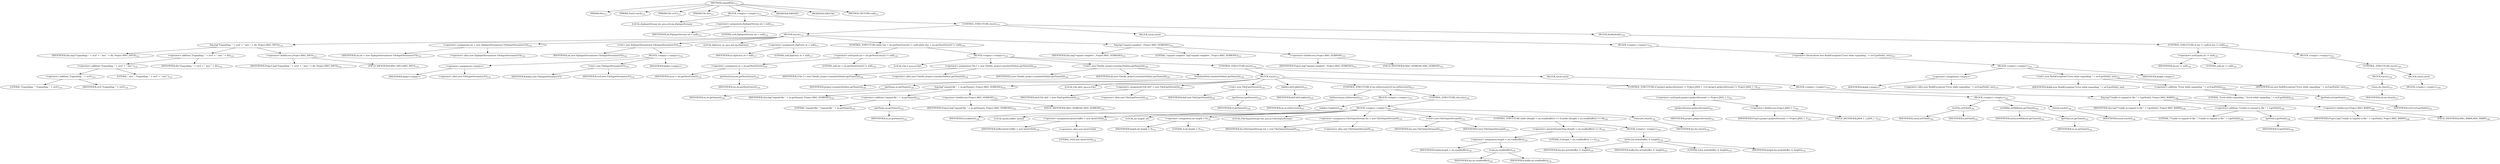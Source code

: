 digraph "expandFile" {  
"158" [label = <(METHOD,expandFile)<SUB>111</SUB>> ]
"12" [label = <(PARAM,this)<SUB>111</SUB>> ]
"159" [label = <(PARAM,Touch touch)<SUB>111</SUB>> ]
"160" [label = <(PARAM,File srcF)<SUB>111</SUB>> ]
"161" [label = <(PARAM,File dir)<SUB>111</SUB>> ]
"162" [label = <(BLOCK,&lt;empty&gt;,&lt;empty&gt;)<SUB>111</SUB>> ]
"14" [label = <(LOCAL,ZipInputStream zis: java.util.zip.ZipInputStream)> ]
"163" [label = <(&lt;operator&gt;.assignment,ZipInputStream zis = null)<SUB>112</SUB>> ]
"164" [label = <(IDENTIFIER,zis,ZipInputStream zis = null)<SUB>112</SUB>> ]
"165" [label = <(LITERAL,null,ZipInputStream zis = null)<SUB>112</SUB>> ]
"166" [label = <(CONTROL_STRUCTURE,try,try)<SUB>113</SUB>> ]
"167" [label = <(BLOCK,try,try)<SUB>113</SUB>> ]
"168" [label = <(log,log(&quot;Expanding: &quot; + srcF + &quot; into &quot; + dir, Project.MSG_INFO))<SUB>114</SUB>> ]
"11" [label = <(IDENTIFIER,this,log(&quot;Expanding: &quot; + srcF + &quot; into &quot; + dir, Project.MSG_INFO))<SUB>114</SUB>> ]
"169" [label = <(&lt;operator&gt;.addition,&quot;Expanding: &quot; + srcF + &quot; into &quot; + dir)<SUB>114</SUB>> ]
"170" [label = <(&lt;operator&gt;.addition,&quot;Expanding: &quot; + srcF + &quot; into &quot;)<SUB>114</SUB>> ]
"171" [label = <(&lt;operator&gt;.addition,&quot;Expanding: &quot; + srcF)<SUB>114</SUB>> ]
"172" [label = <(LITERAL,&quot;Expanding: &quot;,&quot;Expanding: &quot; + srcF)<SUB>114</SUB>> ]
"173" [label = <(IDENTIFIER,srcF,&quot;Expanding: &quot; + srcF)<SUB>114</SUB>> ]
"174" [label = <(LITERAL,&quot; into &quot;,&quot;Expanding: &quot; + srcF + &quot; into &quot;)<SUB>114</SUB>> ]
"175" [label = <(IDENTIFIER,dir,&quot;Expanding: &quot; + srcF + &quot; into &quot; + dir)<SUB>114</SUB>> ]
"176" [label = <(&lt;operator&gt;.fieldAccess,Project.MSG_INFO)<SUB>114</SUB>> ]
"177" [label = <(IDENTIFIER,Project,log(&quot;Expanding: &quot; + srcF + &quot; into &quot; + dir, Project.MSG_INFO))<SUB>114</SUB>> ]
"178" [label = <(FIELD_IDENTIFIER,MSG_INFO,MSG_INFO)<SUB>114</SUB>> ]
"179" [label = <(&lt;operator&gt;.assignment,zis = new ZipInputStream(new FileInputStream(srcF)))<SUB>116</SUB>> ]
"180" [label = <(IDENTIFIER,zis,zis = new ZipInputStream(new FileInputStream(srcF)))<SUB>116</SUB>> ]
"181" [label = <(&lt;operator&gt;.alloc,new ZipInputStream(new FileInputStream(srcF)))<SUB>116</SUB>> ]
"182" [label = <(&lt;init&gt;,new ZipInputStream(new FileInputStream(srcF)))<SUB>116</SUB>> ]
"13" [label = <(IDENTIFIER,zis,new ZipInputStream(new FileInputStream(srcF)))<SUB>116</SUB>> ]
"183" [label = <(BLOCK,&lt;empty&gt;,&lt;empty&gt;)<SUB>116</SUB>> ]
"184" [label = <(&lt;operator&gt;.assignment,&lt;empty&gt;)> ]
"185" [label = <(IDENTIFIER,$obj3,&lt;empty&gt;)> ]
"186" [label = <(&lt;operator&gt;.alloc,new FileInputStream(srcF))<SUB>116</SUB>> ]
"187" [label = <(&lt;init&gt;,new FileInputStream(srcF))<SUB>116</SUB>> ]
"188" [label = <(IDENTIFIER,$obj3,new FileInputStream(srcF))> ]
"189" [label = <(IDENTIFIER,srcF,new FileInputStream(srcF))<SUB>116</SUB>> ]
"190" [label = <(IDENTIFIER,$obj3,&lt;empty&gt;)> ]
"191" [label = <(LOCAL,ZipEntry ze: java.util.zip.ZipEntry)> ]
"192" [label = <(&lt;operator&gt;.assignment,ZipEntry ze = null)<SUB>117</SUB>> ]
"193" [label = <(IDENTIFIER,ze,ZipEntry ze = null)<SUB>117</SUB>> ]
"194" [label = <(LITERAL,null,ZipEntry ze = null)<SUB>117</SUB>> ]
"195" [label = <(CONTROL_STRUCTURE,while ((ze = zis.getNextEntry()) != null),while ((ze = zis.getNextEntry()) != null))<SUB>119</SUB>> ]
"196" [label = <(&lt;operator&gt;.notEquals,(ze = zis.getNextEntry()) != null)<SUB>119</SUB>> ]
"197" [label = <(&lt;operator&gt;.assignment,ze = zis.getNextEntry())<SUB>119</SUB>> ]
"198" [label = <(IDENTIFIER,ze,ze = zis.getNextEntry())<SUB>119</SUB>> ]
"199" [label = <(getNextEntry,zis.getNextEntry())<SUB>119</SUB>> ]
"200" [label = <(IDENTIFIER,zis,zis.getNextEntry())<SUB>119</SUB>> ]
"201" [label = <(LITERAL,null,(ze = zis.getNextEntry()) != null)<SUB>119</SUB>> ]
"202" [label = <(BLOCK,&lt;empty&gt;,&lt;empty&gt;)<SUB>119</SUB>> ]
"16" [label = <(LOCAL,File f: java.io.File)> ]
"203" [label = <(&lt;operator&gt;.assignment,File f = new File(dir, project.translatePath(ze.getName())))<SUB>120</SUB>> ]
"204" [label = <(IDENTIFIER,f,File f = new File(dir, project.translatePath(ze.getName())))<SUB>120</SUB>> ]
"205" [label = <(&lt;operator&gt;.alloc,new File(dir, project.translatePath(ze.getName())))<SUB>120</SUB>> ]
"206" [label = <(&lt;init&gt;,new File(dir, project.translatePath(ze.getName())))<SUB>120</SUB>> ]
"15" [label = <(IDENTIFIER,f,new File(dir, project.translatePath(ze.getName())))<SUB>120</SUB>> ]
"207" [label = <(IDENTIFIER,dir,new File(dir, project.translatePath(ze.getName())))<SUB>120</SUB>> ]
"208" [label = <(translatePath,translatePath(ze.getName()))<SUB>120</SUB>> ]
"209" [label = <(IDENTIFIER,project,translatePath(ze.getName()))<SUB>120</SUB>> ]
"210" [label = <(getName,ze.getName())<SUB>120</SUB>> ]
"211" [label = <(IDENTIFIER,ze,ze.getName())<SUB>120</SUB>> ]
"212" [label = <(CONTROL_STRUCTURE,try,try)<SUB>121</SUB>> ]
"213" [label = <(BLOCK,try,try)<SUB>121</SUB>> ]
"214" [label = <(log,log(&quot;expand-file &quot; + ze.getName(), Project.MSG_VERBOSE))<SUB>122</SUB>> ]
"17" [label = <(IDENTIFIER,this,log(&quot;expand-file &quot; + ze.getName(), Project.MSG_VERBOSE))<SUB>122</SUB>> ]
"215" [label = <(&lt;operator&gt;.addition,&quot;expand-file &quot; + ze.getName())<SUB>122</SUB>> ]
"216" [label = <(LITERAL,&quot;expand-file &quot;,&quot;expand-file &quot; + ze.getName())<SUB>122</SUB>> ]
"217" [label = <(getName,ze.getName())<SUB>122</SUB>> ]
"218" [label = <(IDENTIFIER,ze,ze.getName())<SUB>122</SUB>> ]
"219" [label = <(&lt;operator&gt;.fieldAccess,Project.MSG_VERBOSE)<SUB>122</SUB>> ]
"220" [label = <(IDENTIFIER,Project,log(&quot;expand-file &quot; + ze.getName(), Project.MSG_VERBOSE))<SUB>122</SUB>> ]
"221" [label = <(FIELD_IDENTIFIER,MSG_VERBOSE,MSG_VERBOSE)<SUB>122</SUB>> ]
"19" [label = <(LOCAL,File dirF: java.io.File)> ]
"222" [label = <(&lt;operator&gt;.assignment,File dirF = new File(f.getParent()))<SUB>124</SUB>> ]
"223" [label = <(IDENTIFIER,dirF,File dirF = new File(f.getParent()))<SUB>124</SUB>> ]
"224" [label = <(&lt;operator&gt;.alloc,new File(f.getParent()))<SUB>124</SUB>> ]
"225" [label = <(&lt;init&gt;,new File(f.getParent()))<SUB>124</SUB>> ]
"18" [label = <(IDENTIFIER,dirF,new File(f.getParent()))<SUB>124</SUB>> ]
"226" [label = <(getParent,f.getParent())<SUB>124</SUB>> ]
"227" [label = <(IDENTIFIER,f,f.getParent())<SUB>124</SUB>> ]
"228" [label = <(mkdirs,dirF.mkdirs())<SUB>125</SUB>> ]
"229" [label = <(IDENTIFIER,dirF,dirF.mkdirs())<SUB>125</SUB>> ]
"230" [label = <(CONTROL_STRUCTURE,if (ze.isDirectory()),if (ze.isDirectory()))<SUB>127</SUB>> ]
"231" [label = <(isDirectory,ze.isDirectory())<SUB>127</SUB>> ]
"232" [label = <(IDENTIFIER,ze,ze.isDirectory())<SUB>127</SUB>> ]
"233" [label = <(BLOCK,&lt;empty&gt;,&lt;empty&gt;)<SUB>127</SUB>> ]
"234" [label = <(mkdirs,f.mkdirs())<SUB>128</SUB>> ]
"235" [label = <(IDENTIFIER,f,f.mkdirs())<SUB>128</SUB>> ]
"236" [label = <(CONTROL_STRUCTURE,else,else)<SUB>129</SUB>> ]
"237" [label = <(BLOCK,&lt;empty&gt;,&lt;empty&gt;)<SUB>129</SUB>> ]
"238" [label = <(LOCAL,byte[] buffer: byte[])> ]
"239" [label = <(&lt;operator&gt;.assignment,byte[] buffer = new byte[1024])<SUB>130</SUB>> ]
"240" [label = <(IDENTIFIER,buffer,byte[] buffer = new byte[1024])<SUB>130</SUB>> ]
"241" [label = <(&lt;operator&gt;.alloc,new byte[1024])> ]
"242" [label = <(LITERAL,1024,new byte[1024])<SUB>130</SUB>> ]
"243" [label = <(LOCAL,int length: int)> ]
"244" [label = <(&lt;operator&gt;.assignment,int length = 0)<SUB>131</SUB>> ]
"245" [label = <(IDENTIFIER,length,int length = 0)<SUB>131</SUB>> ]
"246" [label = <(LITERAL,0,int length = 0)<SUB>131</SUB>> ]
"21" [label = <(LOCAL,FileOutputStream fos: java.io.FileOutputStream)> ]
"247" [label = <(&lt;operator&gt;.assignment,FileOutputStream fos = new FileOutputStream(f))<SUB>132</SUB>> ]
"248" [label = <(IDENTIFIER,fos,FileOutputStream fos = new FileOutputStream(f))<SUB>132</SUB>> ]
"249" [label = <(&lt;operator&gt;.alloc,new FileOutputStream(f))<SUB>132</SUB>> ]
"250" [label = <(&lt;init&gt;,new FileOutputStream(f))<SUB>132</SUB>> ]
"20" [label = <(IDENTIFIER,fos,new FileOutputStream(f))<SUB>132</SUB>> ]
"251" [label = <(IDENTIFIER,f,new FileOutputStream(f))<SUB>132</SUB>> ]
"252" [label = <(CONTROL_STRUCTURE,while ((length = zis.read(buffer)) &gt;= 0),while ((length = zis.read(buffer)) &gt;= 0))<SUB>134</SUB>> ]
"253" [label = <(&lt;operator&gt;.greaterEqualsThan,(length = zis.read(buffer)) &gt;= 0)<SUB>134</SUB>> ]
"254" [label = <(&lt;operator&gt;.assignment,length = zis.read(buffer))<SUB>134</SUB>> ]
"255" [label = <(IDENTIFIER,length,length = zis.read(buffer))<SUB>134</SUB>> ]
"256" [label = <(read,zis.read(buffer))<SUB>134</SUB>> ]
"257" [label = <(IDENTIFIER,zis,zis.read(buffer))<SUB>134</SUB>> ]
"258" [label = <(IDENTIFIER,buffer,zis.read(buffer))<SUB>134</SUB>> ]
"259" [label = <(LITERAL,0,(length = zis.read(buffer)) &gt;= 0)<SUB>134</SUB>> ]
"260" [label = <(BLOCK,&lt;empty&gt;,&lt;empty&gt;)<SUB>134</SUB>> ]
"261" [label = <(write,fos.write(buffer, 0, length))<SUB>135</SUB>> ]
"262" [label = <(IDENTIFIER,fos,fos.write(buffer, 0, length))<SUB>135</SUB>> ]
"263" [label = <(IDENTIFIER,buffer,fos.write(buffer, 0, length))<SUB>135</SUB>> ]
"264" [label = <(LITERAL,0,fos.write(buffer, 0, length))<SUB>135</SUB>> ]
"265" [label = <(IDENTIFIER,length,fos.write(buffer, 0, length))<SUB>135</SUB>> ]
"266" [label = <(close,fos.close())<SUB>138</SUB>> ]
"267" [label = <(IDENTIFIER,fos,fos.close())<SUB>138</SUB>> ]
"268" [label = <(CONTROL_STRUCTURE,if (project.getJavaVersion() != Project.JAVA_1_1),if (project.getJavaVersion() != Project.JAVA_1_1))<SUB>141</SUB>> ]
"269" [label = <(&lt;operator&gt;.notEquals,project.getJavaVersion() != Project.JAVA_1_1)<SUB>141</SUB>> ]
"270" [label = <(getJavaVersion,getJavaVersion())<SUB>141</SUB>> ]
"271" [label = <(IDENTIFIER,project,getJavaVersion())<SUB>141</SUB>> ]
"272" [label = <(&lt;operator&gt;.fieldAccess,Project.JAVA_1_1)<SUB>141</SUB>> ]
"273" [label = <(IDENTIFIER,Project,project.getJavaVersion() != Project.JAVA_1_1)<SUB>141</SUB>> ]
"274" [label = <(FIELD_IDENTIFIER,JAVA_1_1,JAVA_1_1)<SUB>141</SUB>> ]
"275" [label = <(BLOCK,&lt;empty&gt;,&lt;empty&gt;)<SUB>141</SUB>> ]
"276" [label = <(setFile,setFile(f))<SUB>142</SUB>> ]
"277" [label = <(IDENTIFIER,touch,setFile(f))<SUB>142</SUB>> ]
"278" [label = <(IDENTIFIER,f,setFile(f))<SUB>142</SUB>> ]
"279" [label = <(setMillis,setMillis(ze.getTime()))<SUB>143</SUB>> ]
"280" [label = <(IDENTIFIER,touch,setMillis(ze.getTime()))<SUB>143</SUB>> ]
"281" [label = <(getTime,ze.getTime())<SUB>143</SUB>> ]
"282" [label = <(IDENTIFIER,ze,ze.getTime())<SUB>143</SUB>> ]
"283" [label = <(touch,touch())<SUB>144</SUB>> ]
"284" [label = <(IDENTIFIER,touch,touch())<SUB>144</SUB>> ]
"285" [label = <(BLOCK,catch,catch)> ]
"286" [label = <(BLOCK,&lt;empty&gt;,&lt;empty&gt;)<SUB>147</SUB>> ]
"287" [label = <(log,log(&quot;Unable to expand to file &quot; + f.getPath(), Project.MSG_WARN))<SUB>148</SUB>> ]
"22" [label = <(IDENTIFIER,this,log(&quot;Unable to expand to file &quot; + f.getPath(), Project.MSG_WARN))<SUB>148</SUB>> ]
"288" [label = <(&lt;operator&gt;.addition,&quot;Unable to expand to file &quot; + f.getPath())<SUB>148</SUB>> ]
"289" [label = <(LITERAL,&quot;Unable to expand to file &quot;,&quot;Unable to expand to file &quot; + f.getPath())<SUB>148</SUB>> ]
"290" [label = <(getPath,f.getPath())<SUB>148</SUB>> ]
"291" [label = <(IDENTIFIER,f,f.getPath())<SUB>148</SUB>> ]
"292" [label = <(&lt;operator&gt;.fieldAccess,Project.MSG_WARN)<SUB>148</SUB>> ]
"293" [label = <(IDENTIFIER,Project,log(&quot;Unable to expand to file &quot; + f.getPath(), Project.MSG_WARN))<SUB>148</SUB>> ]
"294" [label = <(FIELD_IDENTIFIER,MSG_WARN,MSG_WARN)<SUB>148</SUB>> ]
"295" [label = <(log,log(&quot;expand complete&quot;, Project.MSG_VERBOSE))<SUB>151</SUB>> ]
"23" [label = <(IDENTIFIER,this,log(&quot;expand complete&quot;, Project.MSG_VERBOSE))<SUB>151</SUB>> ]
"296" [label = <(LITERAL,&quot;expand complete&quot;,log(&quot;expand complete&quot;, Project.MSG_VERBOSE))<SUB>151</SUB>> ]
"297" [label = <(&lt;operator&gt;.fieldAccess,Project.MSG_VERBOSE)<SUB>151</SUB>> ]
"298" [label = <(IDENTIFIER,Project,log(&quot;expand complete&quot;, Project.MSG_VERBOSE))<SUB>151</SUB>> ]
"299" [label = <(FIELD_IDENTIFIER,MSG_VERBOSE,MSG_VERBOSE)<SUB>151</SUB>> ]
"300" [label = <(BLOCK,catch,catch)> ]
"301" [label = <(BLOCK,&lt;empty&gt;,&lt;empty&gt;)<SUB>152</SUB>> ]
"302" [label = <(&lt;operator&gt;.throw,throw new BuildException(&quot;Error while expanding &quot; + srcF.getPath(), ioe);)<SUB>153</SUB>> ]
"303" [label = <(BLOCK,&lt;empty&gt;,&lt;empty&gt;)<SUB>153</SUB>> ]
"304" [label = <(&lt;operator&gt;.assignment,&lt;empty&gt;)> ]
"305" [label = <(IDENTIFIER,$obj8,&lt;empty&gt;)> ]
"306" [label = <(&lt;operator&gt;.alloc,new BuildException(&quot;Error while expanding &quot; + srcF.getPath(), ioe))<SUB>153</SUB>> ]
"307" [label = <(&lt;init&gt;,new BuildException(&quot;Error while expanding &quot; + srcF.getPath(), ioe))<SUB>153</SUB>> ]
"308" [label = <(IDENTIFIER,$obj8,new BuildException(&quot;Error while expanding &quot; + srcF.getPath(), ioe))> ]
"309" [label = <(&lt;operator&gt;.addition,&quot;Error while expanding &quot; + srcF.getPath())<SUB>153</SUB>> ]
"310" [label = <(LITERAL,&quot;Error while expanding &quot;,&quot;Error while expanding &quot; + srcF.getPath())<SUB>153</SUB>> ]
"311" [label = <(getPath,srcF.getPath())<SUB>153</SUB>> ]
"312" [label = <(IDENTIFIER,srcF,srcF.getPath())<SUB>153</SUB>> ]
"313" [label = <(IDENTIFIER,ioe,new BuildException(&quot;Error while expanding &quot; + srcF.getPath(), ioe))<SUB>153</SUB>> ]
"314" [label = <(IDENTIFIER,$obj8,&lt;empty&gt;)> ]
"315" [label = <(BLOCK,finally,finally)<SUB>154</SUB>> ]
"316" [label = <(CONTROL_STRUCTURE,if (zis != null),if (zis != null))<SUB>155</SUB>> ]
"317" [label = <(&lt;operator&gt;.notEquals,zis != null)<SUB>155</SUB>> ]
"318" [label = <(IDENTIFIER,zis,zis != null)<SUB>155</SUB>> ]
"319" [label = <(LITERAL,null,zis != null)<SUB>155</SUB>> ]
"320" [label = <(BLOCK,&lt;empty&gt;,&lt;empty&gt;)<SUB>155</SUB>> ]
"321" [label = <(CONTROL_STRUCTURE,try,try)<SUB>156</SUB>> ]
"322" [label = <(BLOCK,try,try)<SUB>156</SUB>> ]
"323" [label = <(close,zis.close())<SUB>157</SUB>> ]
"324" [label = <(IDENTIFIER,zis,zis.close())<SUB>157</SUB>> ]
"325" [label = <(BLOCK,catch,catch)> ]
"326" [label = <(BLOCK,&lt;empty&gt;,&lt;empty&gt;)<SUB>159</SUB>> ]
"327" [label = <(MODIFIER,PRIVATE)> ]
"328" [label = <(MODIFIER,VIRTUAL)> ]
"329" [label = <(METHOD_RETURN,void)<SUB>111</SUB>> ]
  "158" -> "12" 
  "158" -> "159" 
  "158" -> "160" 
  "158" -> "161" 
  "158" -> "162" 
  "158" -> "327" 
  "158" -> "328" 
  "158" -> "329" 
  "162" -> "14" 
  "162" -> "163" 
  "162" -> "166" 
  "163" -> "164" 
  "163" -> "165" 
  "166" -> "167" 
  "166" -> "300" 
  "166" -> "315" 
  "167" -> "168" 
  "167" -> "179" 
  "167" -> "182" 
  "167" -> "191" 
  "167" -> "192" 
  "167" -> "195" 
  "167" -> "295" 
  "168" -> "11" 
  "168" -> "169" 
  "168" -> "176" 
  "169" -> "170" 
  "169" -> "175" 
  "170" -> "171" 
  "170" -> "174" 
  "171" -> "172" 
  "171" -> "173" 
  "176" -> "177" 
  "176" -> "178" 
  "179" -> "180" 
  "179" -> "181" 
  "182" -> "13" 
  "182" -> "183" 
  "183" -> "184" 
  "183" -> "187" 
  "183" -> "190" 
  "184" -> "185" 
  "184" -> "186" 
  "187" -> "188" 
  "187" -> "189" 
  "192" -> "193" 
  "192" -> "194" 
  "195" -> "196" 
  "195" -> "202" 
  "196" -> "197" 
  "196" -> "201" 
  "197" -> "198" 
  "197" -> "199" 
  "199" -> "200" 
  "202" -> "16" 
  "202" -> "203" 
  "202" -> "206" 
  "202" -> "212" 
  "203" -> "204" 
  "203" -> "205" 
  "206" -> "15" 
  "206" -> "207" 
  "206" -> "208" 
  "208" -> "209" 
  "208" -> "210" 
  "210" -> "211" 
  "212" -> "213" 
  "212" -> "285" 
  "213" -> "214" 
  "213" -> "19" 
  "213" -> "222" 
  "213" -> "225" 
  "213" -> "228" 
  "213" -> "230" 
  "213" -> "268" 
  "214" -> "17" 
  "214" -> "215" 
  "214" -> "219" 
  "215" -> "216" 
  "215" -> "217" 
  "217" -> "218" 
  "219" -> "220" 
  "219" -> "221" 
  "222" -> "223" 
  "222" -> "224" 
  "225" -> "18" 
  "225" -> "226" 
  "226" -> "227" 
  "228" -> "229" 
  "230" -> "231" 
  "230" -> "233" 
  "230" -> "236" 
  "231" -> "232" 
  "233" -> "234" 
  "234" -> "235" 
  "236" -> "237" 
  "237" -> "238" 
  "237" -> "239" 
  "237" -> "243" 
  "237" -> "244" 
  "237" -> "21" 
  "237" -> "247" 
  "237" -> "250" 
  "237" -> "252" 
  "237" -> "266" 
  "239" -> "240" 
  "239" -> "241" 
  "241" -> "242" 
  "244" -> "245" 
  "244" -> "246" 
  "247" -> "248" 
  "247" -> "249" 
  "250" -> "20" 
  "250" -> "251" 
  "252" -> "253" 
  "252" -> "260" 
  "253" -> "254" 
  "253" -> "259" 
  "254" -> "255" 
  "254" -> "256" 
  "256" -> "257" 
  "256" -> "258" 
  "260" -> "261" 
  "261" -> "262" 
  "261" -> "263" 
  "261" -> "264" 
  "261" -> "265" 
  "266" -> "267" 
  "268" -> "269" 
  "268" -> "275" 
  "269" -> "270" 
  "269" -> "272" 
  "270" -> "271" 
  "272" -> "273" 
  "272" -> "274" 
  "275" -> "276" 
  "275" -> "279" 
  "275" -> "283" 
  "276" -> "277" 
  "276" -> "278" 
  "279" -> "280" 
  "279" -> "281" 
  "281" -> "282" 
  "283" -> "284" 
  "285" -> "286" 
  "286" -> "287" 
  "287" -> "22" 
  "287" -> "288" 
  "287" -> "292" 
  "288" -> "289" 
  "288" -> "290" 
  "290" -> "291" 
  "292" -> "293" 
  "292" -> "294" 
  "295" -> "23" 
  "295" -> "296" 
  "295" -> "297" 
  "297" -> "298" 
  "297" -> "299" 
  "300" -> "301" 
  "301" -> "302" 
  "302" -> "303" 
  "303" -> "304" 
  "303" -> "307" 
  "303" -> "314" 
  "304" -> "305" 
  "304" -> "306" 
  "307" -> "308" 
  "307" -> "309" 
  "307" -> "313" 
  "309" -> "310" 
  "309" -> "311" 
  "311" -> "312" 
  "315" -> "316" 
  "316" -> "317" 
  "316" -> "320" 
  "317" -> "318" 
  "317" -> "319" 
  "320" -> "321" 
  "321" -> "322" 
  "321" -> "325" 
  "322" -> "323" 
  "323" -> "324" 
  "325" -> "326" 
}
